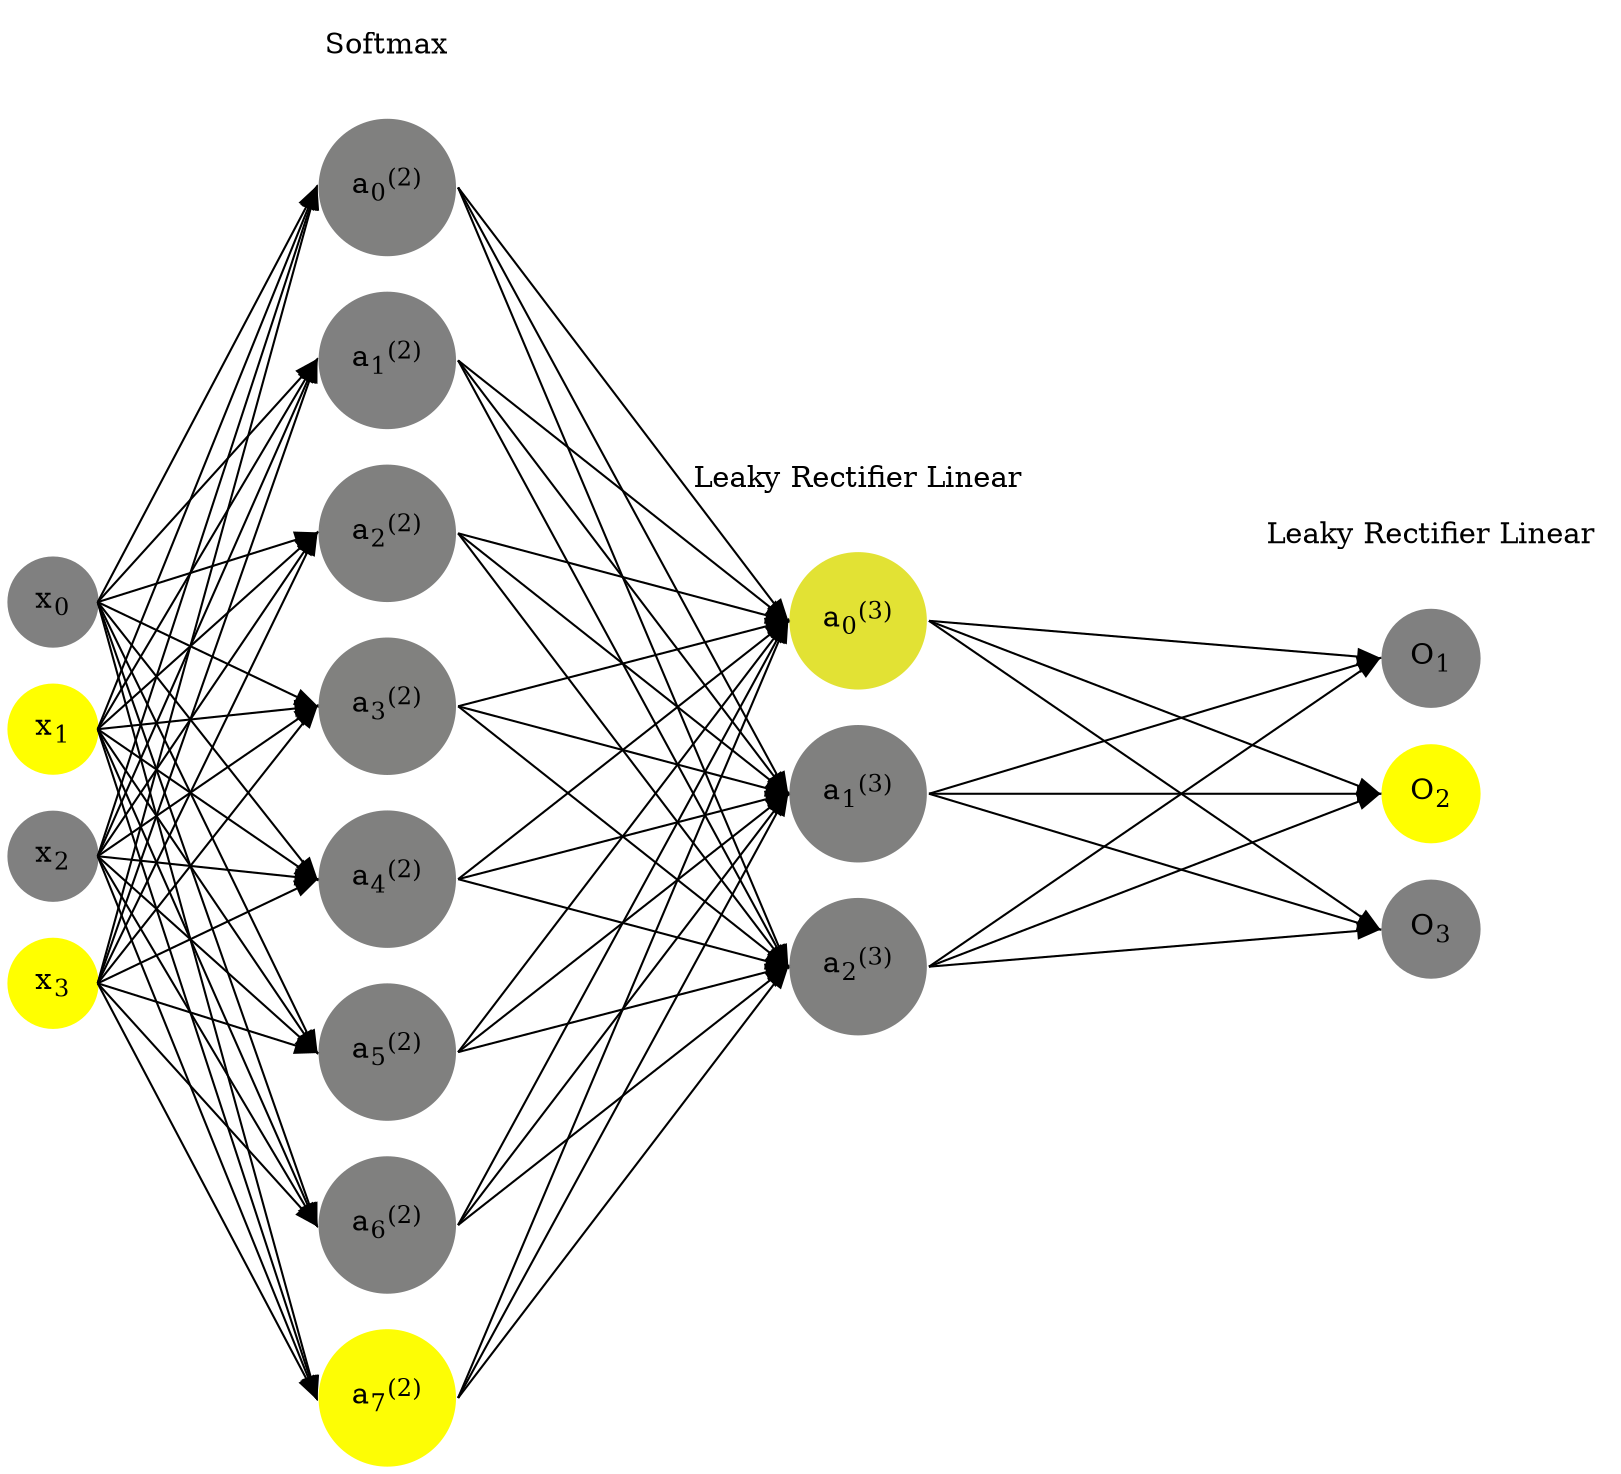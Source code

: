 digraph G {
	rankdir = LR;
	splines=false;
	edge[style=invis];
	ranksep= 1.4;
	{
	node [shape=circle, color="0.1667, 0.0, 0.5", style=filled, fillcolor="0.1667, 0.0, 0.5"];
	x0 [label=<x<sub>0</sub>>];
	}
	{
	node [shape=circle, color="0.1667, 1.0, 1.0", style=filled, fillcolor="0.1667, 1.0, 1.0"];
	x1 [label=<x<sub>1</sub>>];
	}
	{
	node [shape=circle, color="0.1667, 0.0, 0.5", style=filled, fillcolor="0.1667, 0.0, 0.5"];
	x2 [label=<x<sub>2</sub>>];
	}
	{
	node [shape=circle, color="0.1667, 1.0, 1.0", style=filled, fillcolor="0.1667, 1.0, 1.0"];
	x3 [label=<x<sub>3</sub>>];
	}
	{
	node [shape=circle, color="0.1667, 0.000013, 0.500006", style=filled, fillcolor="0.1667, 0.000013, 0.500006"];
	a02 [label=<a<sub>0</sub><sup>(2)</sup>>];
	}
	{
	node [shape=circle, color="0.1667, 0.000039, 0.500020", style=filled, fillcolor="0.1667, 0.000039, 0.500020"];
	a12 [label=<a<sub>1</sub><sup>(2)</sup>>];
	}
	{
	node [shape=circle, color="0.1667, 0.000152, 0.500076", style=filled, fillcolor="0.1667, 0.000152, 0.500076"];
	a22 [label=<a<sub>2</sub><sup>(2)</sup>>];
	}
	{
	node [shape=circle, color="0.1667, 0.014681, 0.507341", style=filled, fillcolor="0.1667, 0.014681, 0.507341"];
	a32 [label=<a<sub>3</sub><sup>(2)</sup>>];
	}
	{
	node [shape=circle, color="0.1667, 0.003188, 0.501594", style=filled, fillcolor="0.1667, 0.003188, 0.501594"];
	a42 [label=<a<sub>4</sub><sup>(2)</sup>>];
	}
	{
	node [shape=circle, color="0.1667, 0.003117, 0.501558", style=filled, fillcolor="0.1667, 0.003117, 0.501558"];
	a52 [label=<a<sub>5</sub><sup>(2)</sup>>];
	}
	{
	node [shape=circle, color="0.1667, 0.000022, 0.500011", style=filled, fillcolor="0.1667, 0.000022, 0.500011"];
	a62 [label=<a<sub>6</sub><sup>(2)</sup>>];
	}
	{
	node [shape=circle, color="0.1667, 0.978789, 0.989394", style=filled, fillcolor="0.1667, 0.978789, 0.989394"];
	a72 [label=<a<sub>7</sub><sup>(2)</sup>>];
	}
	{
	node [shape=circle, color="0.1667, 0.768186, 0.884093", style=filled, fillcolor="0.1667, 0.768186, 0.884093"];
	a03 [label=<a<sub>0</sub><sup>(3)</sup>>];
	}
	{
	node [shape=circle, color="0.1667, 0.004901, 0.502451", style=filled, fillcolor="0.1667, 0.004901, 0.502451"];
	a13 [label=<a<sub>1</sub><sup>(3)</sup>>];
	}
	{
	node [shape=circle, color="0.1667, 0.006294, 0.503147", style=filled, fillcolor="0.1667, 0.006294, 0.503147"];
	a23 [label=<a<sub>2</sub><sup>(3)</sup>>];
	}
	{
	node [shape=circle, color="0.1667, 0.0, 0.5", style=filled, fillcolor="0.1667, 0.0, 0.5"];
	O1 [label=<O<sub>1</sub>>];
	}
	{
	node [shape=circle, color="0.1667, 1.0, 1.0", style=filled, fillcolor="0.1667, 1.0, 1.0"];
	O2 [label=<O<sub>2</sub>>];
	}
	{
	node [shape=circle, color="0.1667, 0.0, 0.5", style=filled, fillcolor="0.1667, 0.0, 0.5"];
	O3 [label=<O<sub>3</sub>>];
	}
	{
	rank=same;
	x0->x1->x2->x3;
	}
	{
	rank=same;
	a02->a12->a22->a32->a42->a52->a62->a72;
	}
	{
	rank=same;
	a03->a13->a23;
	}
	{
	rank=same;
	O1->O2->O3;
	}
	l1 [shape=plaintext,label="Softmax"];
	l1->a02;
	{rank=same; l1;a02};
	l2 [shape=plaintext,label="Leaky Rectifier Linear"];
	l2->a03;
	{rank=same; l2;a03};
	l3 [shape=plaintext,label="Leaky Rectifier Linear"];
	l3->O1;
	{rank=same; l3;O1};
edge[style=solid, tailport=e, headport=w];
	{x0;x1;x2;x3} -> {a02;a12;a22;a32;a42;a52;a62;a72};
	{a02;a12;a22;a32;a42;a52;a62;a72} -> {a03;a13;a23};
	{a03;a13;a23} -> {O1,O2,O3};
}